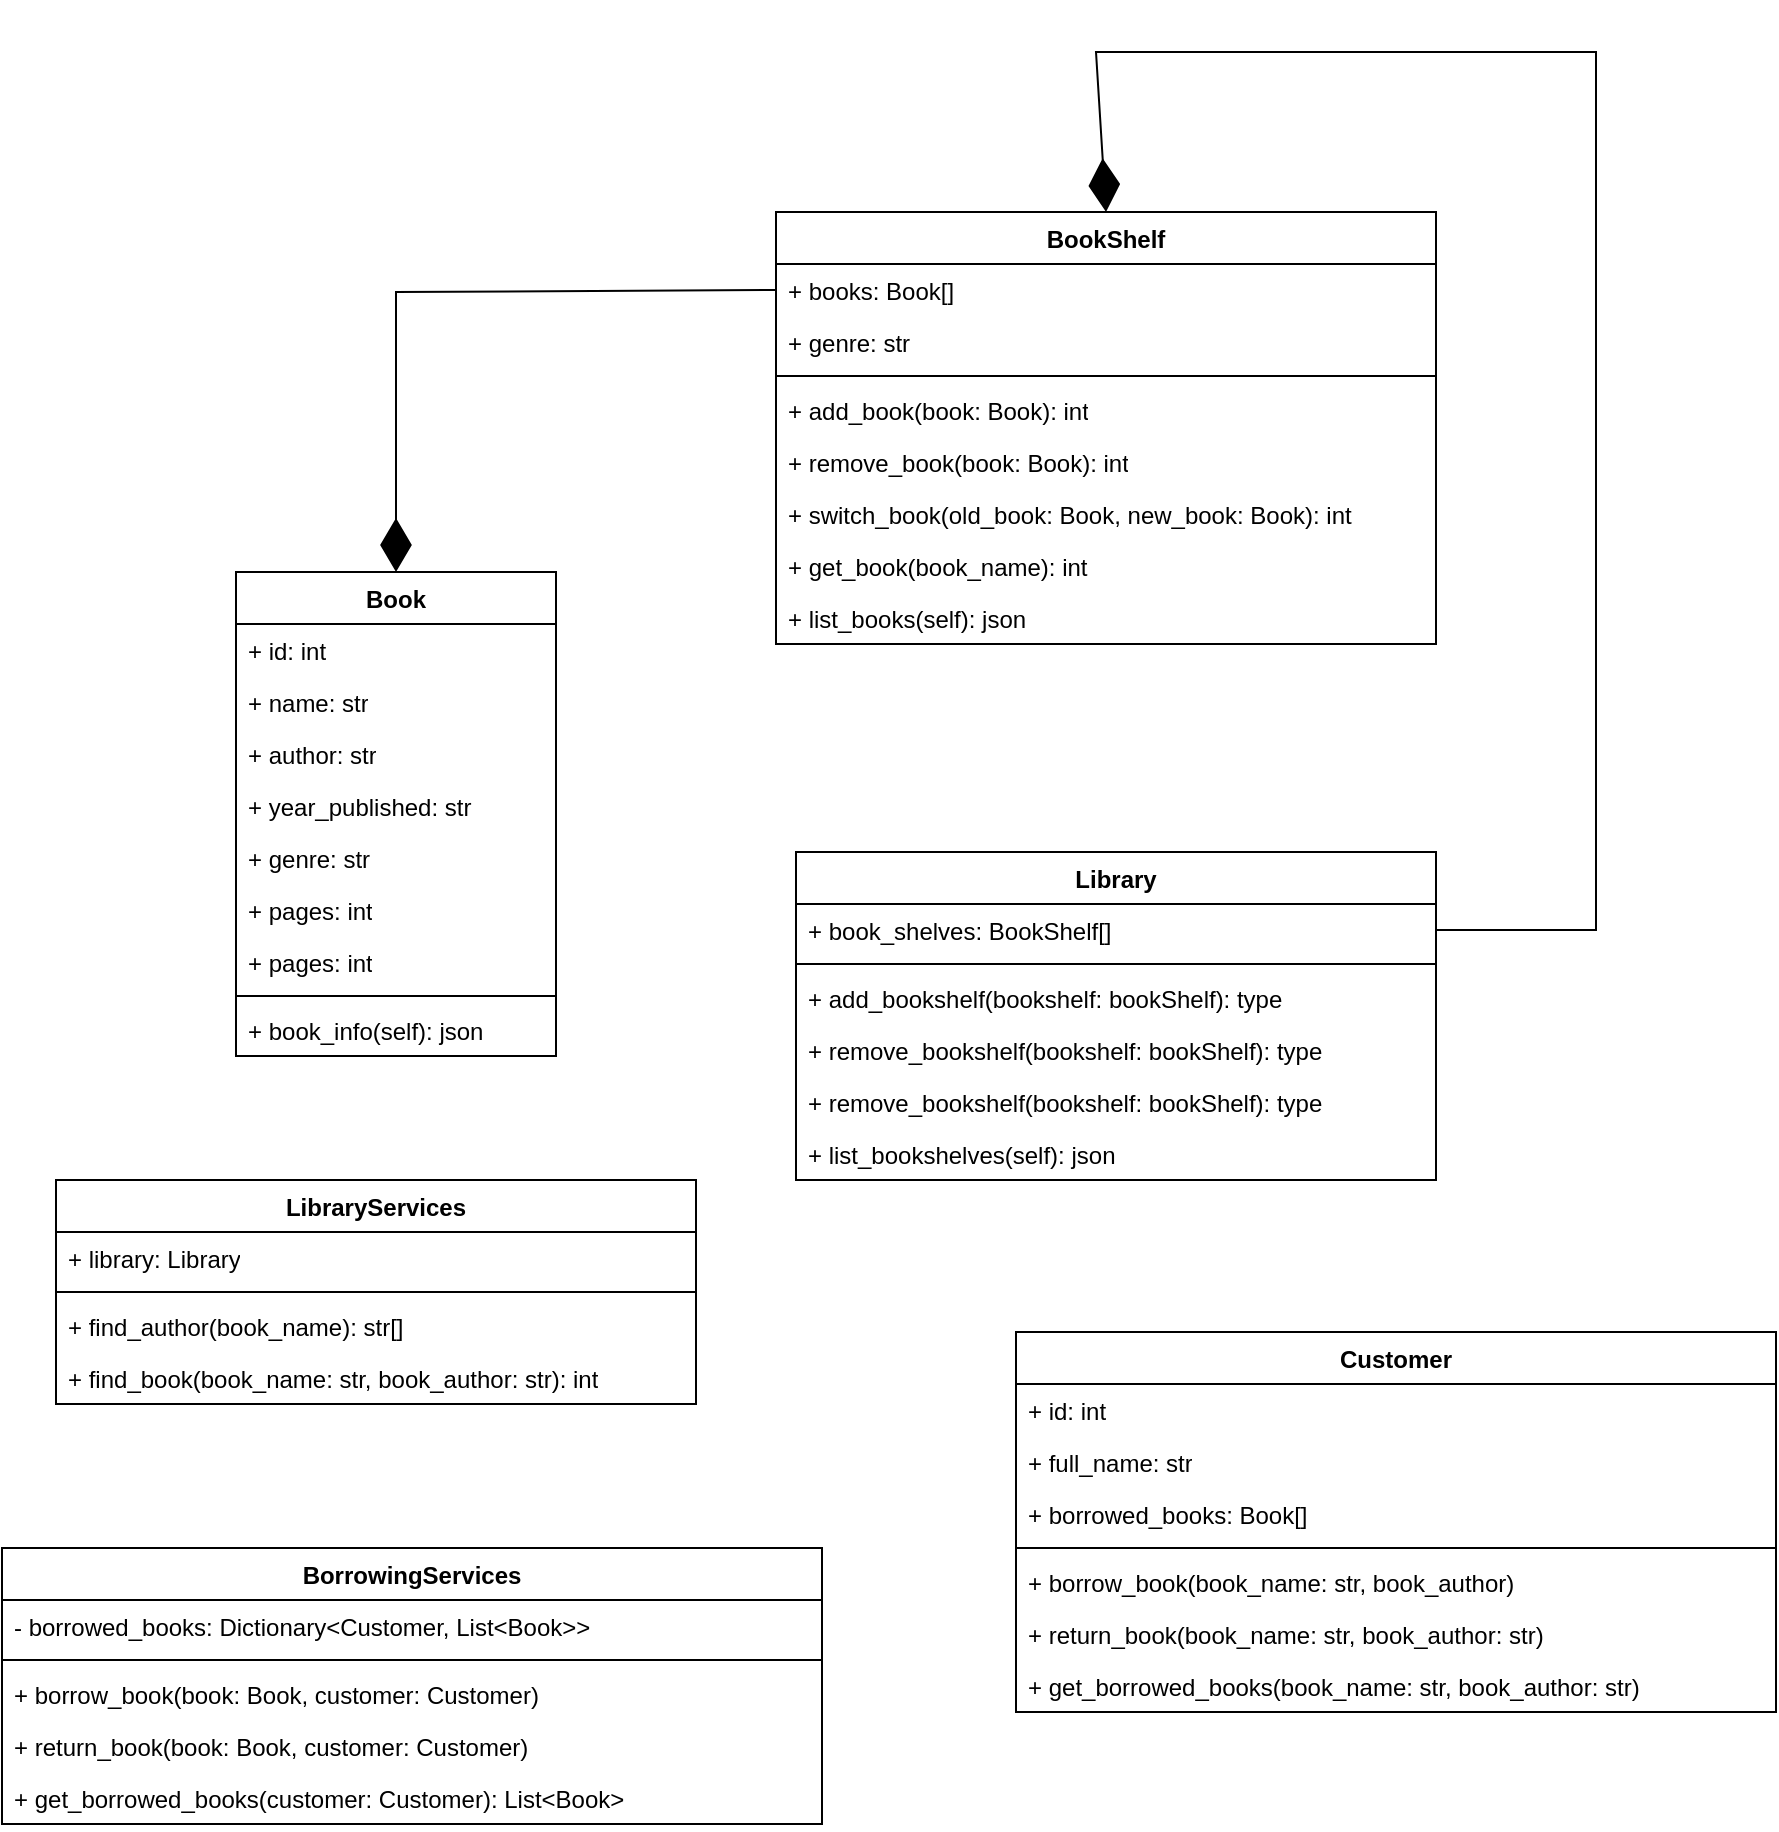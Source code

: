 <mxfile version="23.1.5" type="github">
  <diagram name="Page-1" id="iBMX7k2u6XcLkgqnjjd-">
    <mxGraphModel dx="1264" dy="911" grid="1" gridSize="10" guides="1" tooltips="1" connect="1" arrows="1" fold="1" page="1" pageScale="1" pageWidth="827" pageHeight="1169" math="0" shadow="0">
      <root>
        <mxCell id="0" />
        <mxCell id="1" parent="0" />
        <mxCell id="D-8C7pO3DeGkDrAVH9oZ-1" value="Book" style="swimlane;fontStyle=1;align=center;verticalAlign=top;childLayout=stackLayout;horizontal=1;startSize=26;horizontalStack=0;resizeParent=1;resizeParentMax=0;resizeLast=0;collapsible=1;marginBottom=0;whiteSpace=wrap;html=1;" parent="1" vertex="1">
          <mxGeometry x="120" y="290" width="160" height="242" as="geometry" />
        </mxCell>
        <mxCell id="AQ93IbwrZl71jpzcspGF-18" value="+ id: int" style="text;strokeColor=none;fillColor=none;align=left;verticalAlign=top;spacingLeft=4;spacingRight=4;overflow=hidden;rotatable=0;points=[[0,0.5],[1,0.5]];portConstraint=eastwest;whiteSpace=wrap;html=1;" vertex="1" parent="D-8C7pO3DeGkDrAVH9oZ-1">
          <mxGeometry y="26" width="160" height="26" as="geometry" />
        </mxCell>
        <mxCell id="D-8C7pO3DeGkDrAVH9oZ-2" value="+ name: str" style="text;strokeColor=none;fillColor=none;align=left;verticalAlign=top;spacingLeft=4;spacingRight=4;overflow=hidden;rotatable=0;points=[[0,0.5],[1,0.5]];portConstraint=eastwest;whiteSpace=wrap;html=1;" parent="D-8C7pO3DeGkDrAVH9oZ-1" vertex="1">
          <mxGeometry y="52" width="160" height="26" as="geometry" />
        </mxCell>
        <mxCell id="D-8C7pO3DeGkDrAVH9oZ-5" value="+ author: str" style="text;strokeColor=none;fillColor=none;align=left;verticalAlign=top;spacingLeft=4;spacingRight=4;overflow=hidden;rotatable=0;points=[[0,0.5],[1,0.5]];portConstraint=eastwest;whiteSpace=wrap;html=1;" parent="D-8C7pO3DeGkDrAVH9oZ-1" vertex="1">
          <mxGeometry y="78" width="160" height="26" as="geometry" />
        </mxCell>
        <mxCell id="D-8C7pO3DeGkDrAVH9oZ-6" value="&lt;div&gt;+ year_published: str&lt;/div&gt;&lt;div&gt;&lt;br&gt;&lt;/div&gt;" style="text;strokeColor=none;fillColor=none;align=left;verticalAlign=top;spacingLeft=4;spacingRight=4;overflow=hidden;rotatable=0;points=[[0,0.5],[1,0.5]];portConstraint=eastwest;whiteSpace=wrap;html=1;" parent="D-8C7pO3DeGkDrAVH9oZ-1" vertex="1">
          <mxGeometry y="104" width="160" height="26" as="geometry" />
        </mxCell>
        <mxCell id="D-8C7pO3DeGkDrAVH9oZ-9" value="&lt;div&gt;+ genre: str&lt;/div&gt;&lt;div&gt;&lt;br&gt;&lt;/div&gt;" style="text;strokeColor=none;fillColor=none;align=left;verticalAlign=top;spacingLeft=4;spacingRight=4;overflow=hidden;rotatable=0;points=[[0,0.5],[1,0.5]];portConstraint=eastwest;whiteSpace=wrap;html=1;" parent="D-8C7pO3DeGkDrAVH9oZ-1" vertex="1">
          <mxGeometry y="130" width="160" height="26" as="geometry" />
        </mxCell>
        <mxCell id="D-8C7pO3DeGkDrAVH9oZ-7" value="&lt;div&gt;+ pages: int&lt;br&gt;&lt;/div&gt;" style="text;strokeColor=none;fillColor=none;align=left;verticalAlign=top;spacingLeft=4;spacingRight=4;overflow=hidden;rotatable=0;points=[[0,0.5],[1,0.5]];portConstraint=eastwest;whiteSpace=wrap;html=1;" parent="D-8C7pO3DeGkDrAVH9oZ-1" vertex="1">
          <mxGeometry y="156" width="160" height="26" as="geometry" />
        </mxCell>
        <mxCell id="D-8C7pO3DeGkDrAVH9oZ-8" value="&lt;div&gt;+ pages: int&lt;br&gt;&lt;/div&gt;" style="text;strokeColor=none;fillColor=none;align=left;verticalAlign=top;spacingLeft=4;spacingRight=4;overflow=hidden;rotatable=0;points=[[0,0.5],[1,0.5]];portConstraint=eastwest;whiteSpace=wrap;html=1;" parent="D-8C7pO3DeGkDrAVH9oZ-1" vertex="1">
          <mxGeometry y="182" width="160" height="26" as="geometry" />
        </mxCell>
        <mxCell id="D-8C7pO3DeGkDrAVH9oZ-3" value="" style="line;strokeWidth=1;fillColor=none;align=left;verticalAlign=middle;spacingTop=-1;spacingLeft=3;spacingRight=3;rotatable=0;labelPosition=right;points=[];portConstraint=eastwest;strokeColor=inherit;" parent="D-8C7pO3DeGkDrAVH9oZ-1" vertex="1">
          <mxGeometry y="208" width="160" height="8" as="geometry" />
        </mxCell>
        <mxCell id="D-8C7pO3DeGkDrAVH9oZ-4" value="+ book_info(self): json" style="text;strokeColor=none;fillColor=none;align=left;verticalAlign=top;spacingLeft=4;spacingRight=4;overflow=hidden;rotatable=0;points=[[0,0.5],[1,0.5]];portConstraint=eastwest;whiteSpace=wrap;html=1;" parent="D-8C7pO3DeGkDrAVH9oZ-1" vertex="1">
          <mxGeometry y="216" width="160" height="26" as="geometry" />
        </mxCell>
        <mxCell id="D-8C7pO3DeGkDrAVH9oZ-10" value="BookShelf" style="swimlane;fontStyle=1;align=center;verticalAlign=top;childLayout=stackLayout;horizontal=1;startSize=26;horizontalStack=0;resizeParent=1;resizeParentMax=0;resizeLast=0;collapsible=1;marginBottom=0;whiteSpace=wrap;html=1;" parent="1" vertex="1">
          <mxGeometry x="390" y="110" width="330" height="216" as="geometry" />
        </mxCell>
        <mxCell id="D-8C7pO3DeGkDrAVH9oZ-11" value="+ books: Book[]" style="text;strokeColor=none;fillColor=none;align=left;verticalAlign=top;spacingLeft=4;spacingRight=4;overflow=hidden;rotatable=0;points=[[0,0.5],[1,0.5]];portConstraint=eastwest;whiteSpace=wrap;html=1;" parent="D-8C7pO3DeGkDrAVH9oZ-10" vertex="1">
          <mxGeometry y="26" width="330" height="26" as="geometry" />
        </mxCell>
        <mxCell id="D-8C7pO3DeGkDrAVH9oZ-16" value="+ genre: str" style="text;strokeColor=none;fillColor=none;align=left;verticalAlign=top;spacingLeft=4;spacingRight=4;overflow=hidden;rotatable=0;points=[[0,0.5],[1,0.5]];portConstraint=eastwest;whiteSpace=wrap;html=1;" parent="D-8C7pO3DeGkDrAVH9oZ-10" vertex="1">
          <mxGeometry y="52" width="330" height="26" as="geometry" />
        </mxCell>
        <mxCell id="D-8C7pO3DeGkDrAVH9oZ-12" value="" style="line;strokeWidth=1;fillColor=none;align=left;verticalAlign=middle;spacingTop=-1;spacingLeft=3;spacingRight=3;rotatable=0;labelPosition=right;points=[];portConstraint=eastwest;strokeColor=inherit;" parent="D-8C7pO3DeGkDrAVH9oZ-10" vertex="1">
          <mxGeometry y="78" width="330" height="8" as="geometry" />
        </mxCell>
        <mxCell id="D-8C7pO3DeGkDrAVH9oZ-13" value="+ add_book(book: Book): int" style="text;strokeColor=none;fillColor=none;align=left;verticalAlign=top;spacingLeft=4;spacingRight=4;overflow=hidden;rotatable=0;points=[[0,0.5],[1,0.5]];portConstraint=eastwest;whiteSpace=wrap;html=1;" parent="D-8C7pO3DeGkDrAVH9oZ-10" vertex="1">
          <mxGeometry y="86" width="330" height="26" as="geometry" />
        </mxCell>
        <mxCell id="AQ93IbwrZl71jpzcspGF-1" value="+ remove_book(book: Book): int" style="text;strokeColor=none;fillColor=none;align=left;verticalAlign=top;spacingLeft=4;spacingRight=4;overflow=hidden;rotatable=0;points=[[0,0.5],[1,0.5]];portConstraint=eastwest;whiteSpace=wrap;html=1;" vertex="1" parent="D-8C7pO3DeGkDrAVH9oZ-10">
          <mxGeometry y="112" width="330" height="26" as="geometry" />
        </mxCell>
        <mxCell id="AQ93IbwrZl71jpzcspGF-2" value="+ switch_book(old_book: Book, new_book: Book): int" style="text;strokeColor=none;fillColor=none;align=left;verticalAlign=top;spacingLeft=4;spacingRight=4;overflow=hidden;rotatable=0;points=[[0,0.5],[1,0.5]];portConstraint=eastwest;whiteSpace=wrap;html=1;" vertex="1" parent="D-8C7pO3DeGkDrAVH9oZ-10">
          <mxGeometry y="138" width="330" height="26" as="geometry" />
        </mxCell>
        <mxCell id="AQ93IbwrZl71jpzcspGF-4" value="+ get_book(book_name): int" style="text;strokeColor=none;fillColor=none;align=left;verticalAlign=top;spacingLeft=4;spacingRight=4;overflow=hidden;rotatable=0;points=[[0,0.5],[1,0.5]];portConstraint=eastwest;whiteSpace=wrap;html=1;" vertex="1" parent="D-8C7pO3DeGkDrAVH9oZ-10">
          <mxGeometry y="164" width="330" height="26" as="geometry" />
        </mxCell>
        <mxCell id="AQ93IbwrZl71jpzcspGF-3" value="+ list_books(self): json" style="text;strokeColor=none;fillColor=none;align=left;verticalAlign=top;spacingLeft=4;spacingRight=4;overflow=hidden;rotatable=0;points=[[0,0.5],[1,0.5]];portConstraint=eastwest;whiteSpace=wrap;html=1;" vertex="1" parent="D-8C7pO3DeGkDrAVH9oZ-10">
          <mxGeometry y="190" width="330" height="26" as="geometry" />
        </mxCell>
        <mxCell id="D-8C7pO3DeGkDrAVH9oZ-15" value="" style="endArrow=diamondThin;endFill=1;endSize=24;html=1;rounded=0;exitX=0;exitY=0.5;exitDx=0;exitDy=0;entryX=0.5;entryY=0;entryDx=0;entryDy=0;" parent="1" source="D-8C7pO3DeGkDrAVH9oZ-11" target="D-8C7pO3DeGkDrAVH9oZ-1" edge="1">
          <mxGeometry width="160" relative="1" as="geometry">
            <mxPoint x="370" y="530" as="sourcePoint" />
            <mxPoint x="530" y="530" as="targetPoint" />
            <Array as="points">
              <mxPoint x="200" y="150" />
            </Array>
          </mxGeometry>
        </mxCell>
        <mxCell id="AQ93IbwrZl71jpzcspGF-5" value="Library" style="swimlane;fontStyle=1;align=center;verticalAlign=top;childLayout=stackLayout;horizontal=1;startSize=26;horizontalStack=0;resizeParent=1;resizeParentMax=0;resizeLast=0;collapsible=1;marginBottom=0;whiteSpace=wrap;html=1;" vertex="1" parent="1">
          <mxGeometry x="400" y="430" width="320" height="164" as="geometry" />
        </mxCell>
        <mxCell id="AQ93IbwrZl71jpzcspGF-6" value="+ book_shelves: BookShelf[]" style="text;strokeColor=none;fillColor=none;align=left;verticalAlign=top;spacingLeft=4;spacingRight=4;overflow=hidden;rotatable=0;points=[[0,0.5],[1,0.5]];portConstraint=eastwest;whiteSpace=wrap;html=1;" vertex="1" parent="AQ93IbwrZl71jpzcspGF-5">
          <mxGeometry y="26" width="320" height="26" as="geometry" />
        </mxCell>
        <mxCell id="AQ93IbwrZl71jpzcspGF-7" value="" style="line;strokeWidth=1;fillColor=none;align=left;verticalAlign=middle;spacingTop=-1;spacingLeft=3;spacingRight=3;rotatable=0;labelPosition=right;points=[];portConstraint=eastwest;strokeColor=inherit;" vertex="1" parent="AQ93IbwrZl71jpzcspGF-5">
          <mxGeometry y="52" width="320" height="8" as="geometry" />
        </mxCell>
        <mxCell id="AQ93IbwrZl71jpzcspGF-8" value="+ add_bookshelf(bookshelf: bookShelf): type" style="text;strokeColor=none;fillColor=none;align=left;verticalAlign=top;spacingLeft=4;spacingRight=4;overflow=hidden;rotatable=0;points=[[0,0.5],[1,0.5]];portConstraint=eastwest;whiteSpace=wrap;html=1;" vertex="1" parent="AQ93IbwrZl71jpzcspGF-5">
          <mxGeometry y="60" width="320" height="26" as="geometry" />
        </mxCell>
        <mxCell id="AQ93IbwrZl71jpzcspGF-9" value="+ remove_bookshelf(bookshelf: bookShelf): type" style="text;strokeColor=none;fillColor=none;align=left;verticalAlign=top;spacingLeft=4;spacingRight=4;overflow=hidden;rotatable=0;points=[[0,0.5],[1,0.5]];portConstraint=eastwest;whiteSpace=wrap;html=1;" vertex="1" parent="AQ93IbwrZl71jpzcspGF-5">
          <mxGeometry y="86" width="320" height="26" as="geometry" />
        </mxCell>
        <mxCell id="AQ93IbwrZl71jpzcspGF-10" value="+ remove_bookshelf(bookshelf: bookShelf): type" style="text;strokeColor=none;fillColor=none;align=left;verticalAlign=top;spacingLeft=4;spacingRight=4;overflow=hidden;rotatable=0;points=[[0,0.5],[1,0.5]];portConstraint=eastwest;whiteSpace=wrap;html=1;" vertex="1" parent="AQ93IbwrZl71jpzcspGF-5">
          <mxGeometry y="112" width="320" height="26" as="geometry" />
        </mxCell>
        <mxCell id="AQ93IbwrZl71jpzcspGF-12" value="+ list_bookshelves(self): json" style="text;strokeColor=none;fillColor=none;align=left;verticalAlign=top;spacingLeft=4;spacingRight=4;overflow=hidden;rotatable=0;points=[[0,0.5],[1,0.5]];portConstraint=eastwest;whiteSpace=wrap;html=1;" vertex="1" parent="AQ93IbwrZl71jpzcspGF-5">
          <mxGeometry y="138" width="320" height="26" as="geometry" />
        </mxCell>
        <mxCell id="AQ93IbwrZl71jpzcspGF-11" value="" style="endArrow=diamondThin;endFill=1;endSize=24;html=1;rounded=0;exitX=1;exitY=0.5;exitDx=0;exitDy=0;entryX=0.5;entryY=0;entryDx=0;entryDy=0;" edge="1" parent="1" source="AQ93IbwrZl71jpzcspGF-6" target="D-8C7pO3DeGkDrAVH9oZ-10">
          <mxGeometry width="160" relative="1" as="geometry">
            <mxPoint x="380" y="380" as="sourcePoint" />
            <mxPoint x="540" y="380" as="targetPoint" />
            <Array as="points">
              <mxPoint x="800" y="469" />
              <mxPoint x="800" y="30" />
              <mxPoint x="550" y="30" />
            </Array>
          </mxGeometry>
        </mxCell>
        <mxCell id="AQ93IbwrZl71jpzcspGF-13" value="LibraryServices" style="swimlane;fontStyle=1;align=center;verticalAlign=top;childLayout=stackLayout;horizontal=1;startSize=26;horizontalStack=0;resizeParent=1;resizeParentMax=0;resizeLast=0;collapsible=1;marginBottom=0;whiteSpace=wrap;html=1;" vertex="1" parent="1">
          <mxGeometry x="30" y="594" width="320" height="112" as="geometry" />
        </mxCell>
        <mxCell id="AQ93IbwrZl71jpzcspGF-14" value="+ library: Library" style="text;strokeColor=none;fillColor=none;align=left;verticalAlign=top;spacingLeft=4;spacingRight=4;overflow=hidden;rotatable=0;points=[[0,0.5],[1,0.5]];portConstraint=eastwest;whiteSpace=wrap;html=1;" vertex="1" parent="AQ93IbwrZl71jpzcspGF-13">
          <mxGeometry y="26" width="320" height="26" as="geometry" />
        </mxCell>
        <mxCell id="AQ93IbwrZl71jpzcspGF-15" value="" style="line;strokeWidth=1;fillColor=none;align=left;verticalAlign=middle;spacingTop=-1;spacingLeft=3;spacingRight=3;rotatable=0;labelPosition=right;points=[];portConstraint=eastwest;strokeColor=inherit;" vertex="1" parent="AQ93IbwrZl71jpzcspGF-13">
          <mxGeometry y="52" width="320" height="8" as="geometry" />
        </mxCell>
        <mxCell id="AQ93IbwrZl71jpzcspGF-28" value="+ find_author(book_name): str[]" style="text;strokeColor=none;fillColor=none;align=left;verticalAlign=top;spacingLeft=4;spacingRight=4;overflow=hidden;rotatable=0;points=[[0,0.5],[1,0.5]];portConstraint=eastwest;whiteSpace=wrap;html=1;" vertex="1" parent="AQ93IbwrZl71jpzcspGF-13">
          <mxGeometry y="60" width="320" height="26" as="geometry" />
        </mxCell>
        <mxCell id="AQ93IbwrZl71jpzcspGF-16" value="+ find_book(book_name: str, book_author: str): int" style="text;strokeColor=none;fillColor=none;align=left;verticalAlign=top;spacingLeft=4;spacingRight=4;overflow=hidden;rotatable=0;points=[[0,0.5],[1,0.5]];portConstraint=eastwest;whiteSpace=wrap;html=1;" vertex="1" parent="AQ93IbwrZl71jpzcspGF-13">
          <mxGeometry y="86" width="320" height="26" as="geometry" />
        </mxCell>
        <mxCell id="AQ93IbwrZl71jpzcspGF-20" value="Customer" style="swimlane;fontStyle=1;align=center;verticalAlign=top;childLayout=stackLayout;horizontal=1;startSize=26;horizontalStack=0;resizeParent=1;resizeParentMax=0;resizeLast=0;collapsible=1;marginBottom=0;whiteSpace=wrap;html=1;" vertex="1" parent="1">
          <mxGeometry x="510" y="670" width="380" height="190" as="geometry" />
        </mxCell>
        <mxCell id="AQ93IbwrZl71jpzcspGF-21" value="+ id: int" style="text;strokeColor=none;fillColor=none;align=left;verticalAlign=top;spacingLeft=4;spacingRight=4;overflow=hidden;rotatable=0;points=[[0,0.5],[1,0.5]];portConstraint=eastwest;whiteSpace=wrap;html=1;" vertex="1" parent="AQ93IbwrZl71jpzcspGF-20">
          <mxGeometry y="26" width="380" height="26" as="geometry" />
        </mxCell>
        <mxCell id="AQ93IbwrZl71jpzcspGF-24" value="+ full_name: str" style="text;strokeColor=none;fillColor=none;align=left;verticalAlign=top;spacingLeft=4;spacingRight=4;overflow=hidden;rotatable=0;points=[[0,0.5],[1,0.5]];portConstraint=eastwest;whiteSpace=wrap;html=1;" vertex="1" parent="AQ93IbwrZl71jpzcspGF-20">
          <mxGeometry y="52" width="380" height="26" as="geometry" />
        </mxCell>
        <mxCell id="AQ93IbwrZl71jpzcspGF-26" value="+ borrowed_books: Book[]" style="text;strokeColor=none;fillColor=none;align=left;verticalAlign=top;spacingLeft=4;spacingRight=4;overflow=hidden;rotatable=0;points=[[0,0.5],[1,0.5]];portConstraint=eastwest;whiteSpace=wrap;html=1;" vertex="1" parent="AQ93IbwrZl71jpzcspGF-20">
          <mxGeometry y="78" width="380" height="26" as="geometry" />
        </mxCell>
        <mxCell id="AQ93IbwrZl71jpzcspGF-22" value="" style="line;strokeWidth=1;fillColor=none;align=left;verticalAlign=middle;spacingTop=-1;spacingLeft=3;spacingRight=3;rotatable=0;labelPosition=right;points=[];portConstraint=eastwest;strokeColor=inherit;" vertex="1" parent="AQ93IbwrZl71jpzcspGF-20">
          <mxGeometry y="104" width="380" height="8" as="geometry" />
        </mxCell>
        <mxCell id="AQ93IbwrZl71jpzcspGF-23" value="+ borrow_book(book_name: str, book_author)" style="text;strokeColor=none;fillColor=none;align=left;verticalAlign=top;spacingLeft=4;spacingRight=4;overflow=hidden;rotatable=0;points=[[0,0.5],[1,0.5]];portConstraint=eastwest;whiteSpace=wrap;html=1;" vertex="1" parent="AQ93IbwrZl71jpzcspGF-20">
          <mxGeometry y="112" width="380" height="26" as="geometry" />
        </mxCell>
        <mxCell id="AQ93IbwrZl71jpzcspGF-29" value="+ return_book(book_name: str, book_author: str)" style="text;strokeColor=none;fillColor=none;align=left;verticalAlign=top;spacingLeft=4;spacingRight=4;overflow=hidden;rotatable=0;points=[[0,0.5],[1,0.5]];portConstraint=eastwest;whiteSpace=wrap;html=1;" vertex="1" parent="AQ93IbwrZl71jpzcspGF-20">
          <mxGeometry y="138" width="380" height="26" as="geometry" />
        </mxCell>
        <mxCell id="AQ93IbwrZl71jpzcspGF-36" value="+ get_borrowed_books(book_name: str, book_author: str)" style="text;strokeColor=none;fillColor=none;align=left;verticalAlign=top;spacingLeft=4;spacingRight=4;overflow=hidden;rotatable=0;points=[[0,0.5],[1,0.5]];portConstraint=eastwest;whiteSpace=wrap;html=1;" vertex="1" parent="AQ93IbwrZl71jpzcspGF-20">
          <mxGeometry y="164" width="380" height="26" as="geometry" />
        </mxCell>
        <mxCell id="AQ93IbwrZl71jpzcspGF-30" value="BorrowingServices" style="swimlane;fontStyle=1;align=center;verticalAlign=top;childLayout=stackLayout;horizontal=1;startSize=26;horizontalStack=0;resizeParent=1;resizeParentMax=0;resizeLast=0;collapsible=1;marginBottom=0;whiteSpace=wrap;html=1;" vertex="1" parent="1">
          <mxGeometry x="3" y="778" width="410" height="138" as="geometry" />
        </mxCell>
        <mxCell id="AQ93IbwrZl71jpzcspGF-31" value="- borrowed_books: Dictionary&amp;lt;Customer, List&amp;lt;Book&amp;gt;&amp;gt;" style="text;strokeColor=none;fillColor=none;align=left;verticalAlign=top;spacingLeft=4;spacingRight=4;overflow=hidden;rotatable=0;points=[[0,0.5],[1,0.5]];portConstraint=eastwest;whiteSpace=wrap;html=1;" vertex="1" parent="AQ93IbwrZl71jpzcspGF-30">
          <mxGeometry y="26" width="410" height="26" as="geometry" />
        </mxCell>
        <mxCell id="AQ93IbwrZl71jpzcspGF-32" value="" style="line;strokeWidth=1;fillColor=none;align=left;verticalAlign=middle;spacingTop=-1;spacingLeft=3;spacingRight=3;rotatable=0;labelPosition=right;points=[];portConstraint=eastwest;strokeColor=inherit;" vertex="1" parent="AQ93IbwrZl71jpzcspGF-30">
          <mxGeometry y="52" width="410" height="8" as="geometry" />
        </mxCell>
        <mxCell id="AQ93IbwrZl71jpzcspGF-33" value="+ borrow_book(book: Book, customer: Customer)" style="text;strokeColor=none;fillColor=none;align=left;verticalAlign=top;spacingLeft=4;spacingRight=4;overflow=hidden;rotatable=0;points=[[0,0.5],[1,0.5]];portConstraint=eastwest;whiteSpace=wrap;html=1;" vertex="1" parent="AQ93IbwrZl71jpzcspGF-30">
          <mxGeometry y="60" width="410" height="26" as="geometry" />
        </mxCell>
        <mxCell id="AQ93IbwrZl71jpzcspGF-34" value="+ return_book(book: Book, customer: Customer)" style="text;strokeColor=none;fillColor=none;align=left;verticalAlign=top;spacingLeft=4;spacingRight=4;overflow=hidden;rotatable=0;points=[[0,0.5],[1,0.5]];portConstraint=eastwest;whiteSpace=wrap;html=1;" vertex="1" parent="AQ93IbwrZl71jpzcspGF-30">
          <mxGeometry y="86" width="410" height="26" as="geometry" />
        </mxCell>
        <mxCell id="AQ93IbwrZl71jpzcspGF-35" value="+ get_borrowed_books(customer: Customer): List&amp;lt;Book&amp;gt;" style="text;strokeColor=none;fillColor=none;align=left;verticalAlign=top;spacingLeft=4;spacingRight=4;overflow=hidden;rotatable=0;points=[[0,0.5],[1,0.5]];portConstraint=eastwest;whiteSpace=wrap;html=1;" vertex="1" parent="AQ93IbwrZl71jpzcspGF-30">
          <mxGeometry y="112" width="410" height="26" as="geometry" />
        </mxCell>
      </root>
    </mxGraphModel>
  </diagram>
</mxfile>

